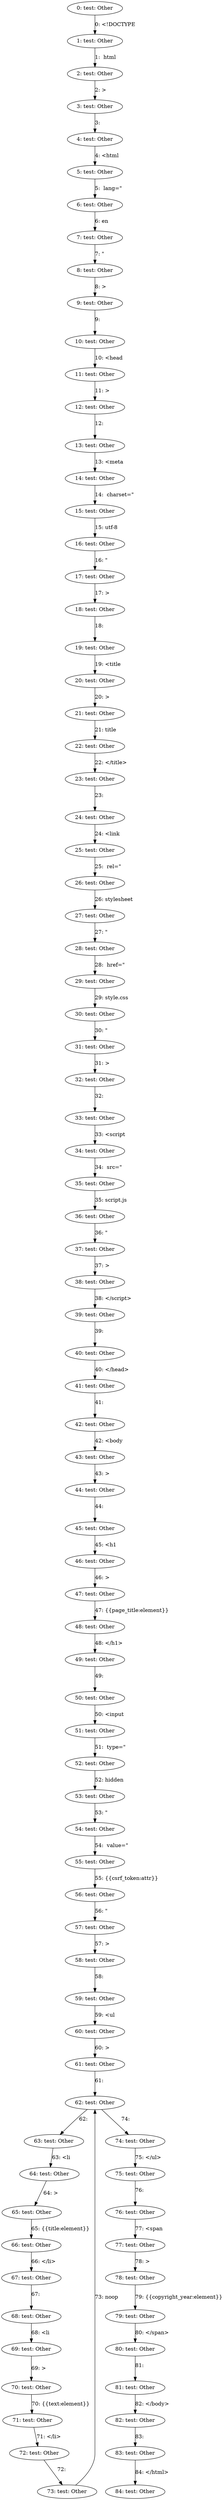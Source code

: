 digraph {
    0 [ label = "0: test: Other" ]
    1 [ label = "1: test: Other" ]
    2 [ label = "2: test: Other" ]
    3 [ label = "3: test: Other" ]
    4 [ label = "4: test: Other" ]
    5 [ label = "5: test: Other" ]
    6 [ label = "6: test: Other" ]
    7 [ label = "7: test: Other" ]
    8 [ label = "8: test: Other" ]
    9 [ label = "9: test: Other" ]
    10 [ label = "10: test: Other" ]
    11 [ label = "11: test: Other" ]
    12 [ label = "12: test: Other" ]
    13 [ label = "13: test: Other" ]
    14 [ label = "14: test: Other" ]
    15 [ label = "15: test: Other" ]
    16 [ label = "16: test: Other" ]
    17 [ label = "17: test: Other" ]
    18 [ label = "18: test: Other" ]
    19 [ label = "19: test: Other" ]
    20 [ label = "20: test: Other" ]
    21 [ label = "21: test: Other" ]
    22 [ label = "22: test: Other" ]
    23 [ label = "23: test: Other" ]
    24 [ label = "24: test: Other" ]
    25 [ label = "25: test: Other" ]
    26 [ label = "26: test: Other" ]
    27 [ label = "27: test: Other" ]
    28 [ label = "28: test: Other" ]
    29 [ label = "29: test: Other" ]
    30 [ label = "30: test: Other" ]
    31 [ label = "31: test: Other" ]
    32 [ label = "32: test: Other" ]
    33 [ label = "33: test: Other" ]
    34 [ label = "34: test: Other" ]
    35 [ label = "35: test: Other" ]
    36 [ label = "36: test: Other" ]
    37 [ label = "37: test: Other" ]
    38 [ label = "38: test: Other" ]
    39 [ label = "39: test: Other" ]
    40 [ label = "40: test: Other" ]
    41 [ label = "41: test: Other" ]
    42 [ label = "42: test: Other" ]
    43 [ label = "43: test: Other" ]
    44 [ label = "44: test: Other" ]
    45 [ label = "45: test: Other" ]
    46 [ label = "46: test: Other" ]
    47 [ label = "47: test: Other" ]
    48 [ label = "48: test: Other" ]
    49 [ label = "49: test: Other" ]
    50 [ label = "50: test: Other" ]
    51 [ label = "51: test: Other" ]
    52 [ label = "52: test: Other" ]
    53 [ label = "53: test: Other" ]
    54 [ label = "54: test: Other" ]
    55 [ label = "55: test: Other" ]
    56 [ label = "56: test: Other" ]
    57 [ label = "57: test: Other" ]
    58 [ label = "58: test: Other" ]
    59 [ label = "59: test: Other" ]
    60 [ label = "60: test: Other" ]
    61 [ label = "61: test: Other" ]
    62 [ label = "62: test: Other" ]
    63 [ label = "63: test: Other" ]
    64 [ label = "64: test: Other" ]
    65 [ label = "65: test: Other" ]
    66 [ label = "66: test: Other" ]
    67 [ label = "67: test: Other" ]
    68 [ label = "68: test: Other" ]
    69 [ label = "69: test: Other" ]
    70 [ label = "70: test: Other" ]
    71 [ label = "71: test: Other" ]
    72 [ label = "72: test: Other" ]
    73 [ label = "73: test: Other" ]
    74 [ label = "74: test: Other" ]
    75 [ label = "75: test: Other" ]
    76 [ label = "76: test: Other" ]
    77 [ label = "77: test: Other" ]
    78 [ label = "78: test: Other" ]
    79 [ label = "79: test: Other" ]
    80 [ label = "80: test: Other" ]
    81 [ label = "81: test: Other" ]
    82 [ label = "82: test: Other" ]
    83 [ label = "83: test: Other" ]
    84 [ label = "84: test: Other" ]
    0 -> 1 [ label = "0: <!DOCTYPE" ]
    1 -> 2 [ label = "1:  html" ]
    2 -> 3 [ label = "2: >" ]
    3 -> 4 [ label = "3: \l" ]
    4 -> 5 [ label = "4: <html" ]
    5 -> 6 [ label = "5:  lang=\"" ]
    6 -> 7 [ label = "6: en" ]
    7 -> 8 [ label = "7: \"" ]
    8 -> 9 [ label = "8: >" ]
    9 -> 10 [ label = "9: \l  " ]
    10 -> 11 [ label = "10: <head" ]
    11 -> 12 [ label = "11: >" ]
    12 -> 13 [ label = "12: \l    " ]
    13 -> 14 [ label = "13: <meta" ]
    14 -> 15 [ label = "14:  charset=\"" ]
    15 -> 16 [ label = "15: utf-8" ]
    16 -> 17 [ label = "16: \"" ]
    17 -> 18 [ label = "17: >" ]
    18 -> 19 [ label = "18: \l    " ]
    19 -> 20 [ label = "19: <title" ]
    20 -> 21 [ label = "20: >" ]
    21 -> 22 [ label = "21: title" ]
    22 -> 23 [ label = "22: </title>" ]
    23 -> 24 [ label = "23: \l    " ]
    24 -> 25 [ label = "24: <link" ]
    25 -> 26 [ label = "25:  rel=\"" ]
    26 -> 27 [ label = "26: stylesheet" ]
    27 -> 28 [ label = "27: \"" ]
    28 -> 29 [ label = "28:  href=\"" ]
    29 -> 30 [ label = "29: style.css" ]
    30 -> 31 [ label = "30: \"" ]
    31 -> 32 [ label = "31: >" ]
    32 -> 33 [ label = "32: \l    " ]
    33 -> 34 [ label = "33: <script" ]
    34 -> 35 [ label = "34:  src=\"" ]
    35 -> 36 [ label = "35: script.js" ]
    36 -> 37 [ label = "36: \"" ]
    37 -> 38 [ label = "37: >" ]
    38 -> 39 [ label = "38: </script>" ]
    39 -> 40 [ label = "39: \l  " ]
    40 -> 41 [ label = "40: </head>" ]
    41 -> 42 [ label = "41: \l  " ]
    42 -> 43 [ label = "42: <body" ]
    43 -> 44 [ label = "43: >" ]
    44 -> 45 [ label = "44: \l    " ]
    45 -> 46 [ label = "45: <h1" ]
    46 -> 47 [ label = "46: >" ]
    47 -> 48 [ label = "47: {{page_title:element}}" ]
    48 -> 49 [ label = "48: </h1>" ]
    49 -> 50 [ label = "49: \l    " ]
    50 -> 51 [ label = "50: <input" ]
    51 -> 52 [ label = "51:  type=\"" ]
    52 -> 53 [ label = "52: hidden" ]
    53 -> 54 [ label = "53: \"" ]
    54 -> 55 [ label = "54:  value=\"" ]
    55 -> 56 [ label = "55: {{csrf_token:attr}}" ]
    56 -> 57 [ label = "56: \"" ]
    57 -> 58 [ label = "57: >" ]
    58 -> 59 [ label = "58: \l    " ]
    59 -> 60 [ label = "59: <ul" ]
    60 -> 61 [ label = "60: >" ]
    61 -> 62 [ label = "61: \l    " ]
    62 -> 63 [ label = "62: \l      " ]
    63 -> 64 [ label = "63: <li" ]
    64 -> 65 [ label = "64: >" ]
    65 -> 66 [ label = "65: {{title:element}}" ]
    66 -> 67 [ label = "66: </li>" ]
    67 -> 68 [ label = "67: \l      " ]
    68 -> 69 [ label = "68: <li" ]
    69 -> 70 [ label = "69: >" ]
    70 -> 71 [ label = "70: {{text:element}}" ]
    71 -> 72 [ label = "71: </li>" ]
    72 -> 73 [ label = "72: \l    " ]
    73 -> 62 [ label = "73: noop" ]
    62 -> 74 [ label = "74: \l    " ]
    74 -> 75 [ label = "75: </ul>" ]
    75 -> 76 [ label = "76: \l    " ]
    76 -> 77 [ label = "77: <span" ]
    77 -> 78 [ label = "78: >" ]
    78 -> 79 [ label = "79: {{copyright_year:element}}" ]
    79 -> 80 [ label = "80: </span>" ]
    80 -> 81 [ label = "81: \l  " ]
    81 -> 82 [ label = "82: </body>" ]
    82 -> 83 [ label = "83: \l" ]
    83 -> 84 [ label = "84: </html>" ]
}
